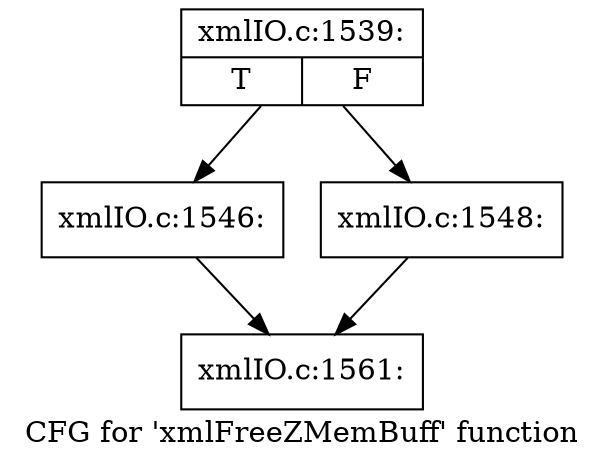 digraph "CFG for 'xmlFreeZMemBuff' function" {
	label="CFG for 'xmlFreeZMemBuff' function";

	Node0x538a0f0 [shape=record,label="{xmlIO.c:1539:|{<s0>T|<s1>F}}"];
	Node0x538a0f0 -> Node0x538cb40;
	Node0x538a0f0 -> Node0x5271400;
	Node0x538cb40 [shape=record,label="{xmlIO.c:1546:}"];
	Node0x538cb40 -> Node0x5389160;
	Node0x5271400 [shape=record,label="{xmlIO.c:1548:}"];
	Node0x5271400 -> Node0x5389160;
	Node0x5389160 [shape=record,label="{xmlIO.c:1561:}"];
}
